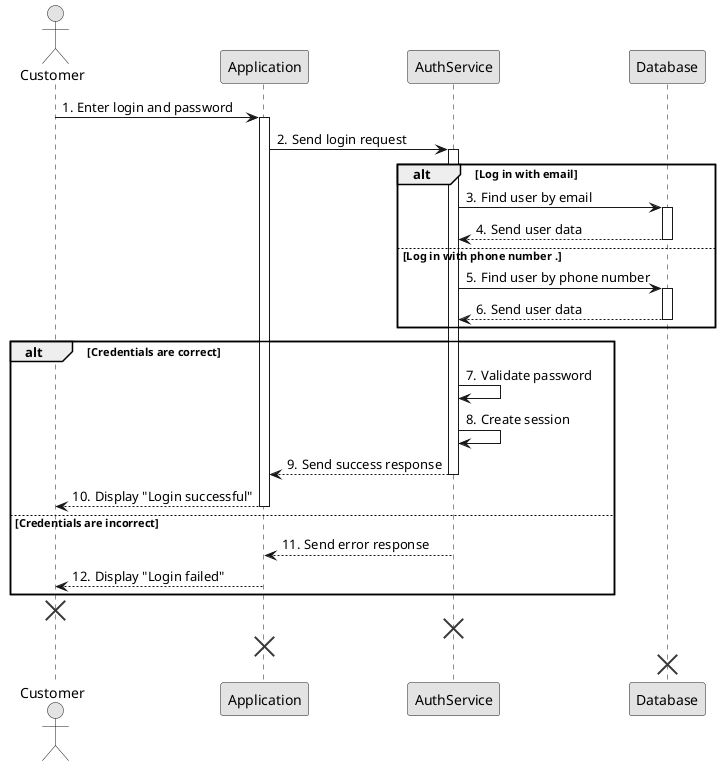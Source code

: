 @startuml
skinparam sequenceActorStyle actor
skinparam monochrome true
autonumber "0."

actor Customer
participant Application
participant AuthService
participant Database

Customer -> Application: Enter login and password
activate Application

Application -> AuthService: Send login request
activate AuthService

alt Log in with email
    AuthService -> Database: Find user by email
    activate Database
    Database --> AuthService: Send user data
    deactivate Database
else Log in with phone number .
    AuthService -> Database: Find user by phone number
    activate Database
    Database --> AuthService: Send user data
    deactivate Database
end

alt Credentials are correct
    AuthService -> AuthService: Validate password
    AuthService -> AuthService: Create session
    AuthService --> Application: Send success response
    deactivate AuthService
    
    Application --> Customer: Display "Login successful"
    deactivate Application
else Credentials are incorrect
    AuthService --> Application: Send error response
    deactivate AuthService
    
    Application --> Customer: Display "Login failed"
    deactivate Application
end



destroy Customer
destroy AuthService
destroy Application
destroy Database
@enduml